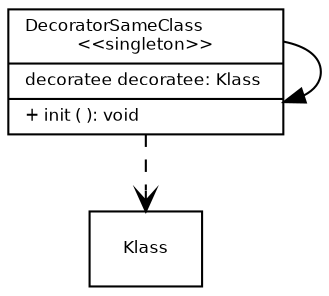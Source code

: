 strict digraph G {
    fontname = "Bitstream Vera Sans"
    fontsize = 8

    node [
    fontname = "Bitstream Vera Sans"
    fontsize = 8
    shape = "record"
    ]

    edge [
    fontname = "Bitstream Vera Sans"
    fontsize = 8
    ]
DecoratorSameClass [   
 label = " { DecoratorSameClass\l\<\<singleton\>\>|decoratee decoratee: Klass \l |+ init ( ): void \l  
 } " 
 ]
 edge [ 
  style="dashed", arrowhead= "vee" 
 ] 

 edge [ 
  style="dashed", arrowhead= "vee" 
 ] 
DecoratorSameClass -> Klass 

 edge [ 
  style="solid", arrowhead = "normal" 
 ] 
 DecoratorSameClass -> Klass 

 edge [ 
  style="solid", arrowhead = "normal" 
 ] 
 DecoratorSameClass -> DecoratorSameClass 

 edge [ 
  style="solid", arrowhead= "vee" 
 ] 
DecoratorSameClass -> DecoratorSameClass 
}
